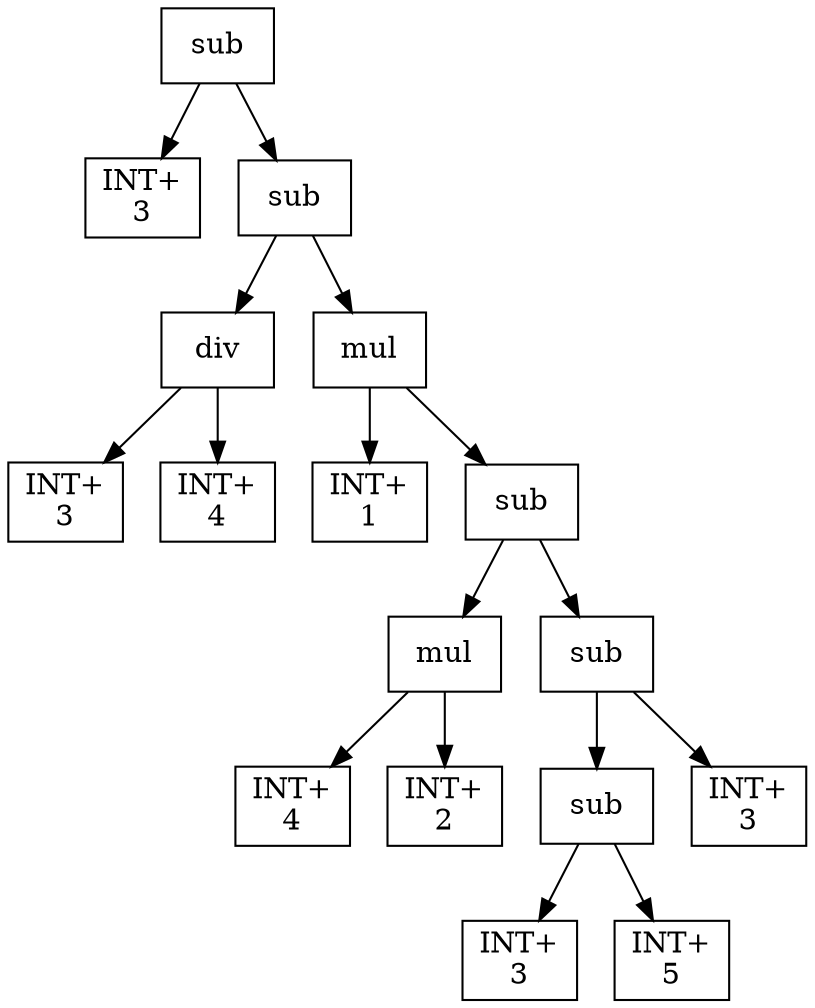 digraph expr {
  node [shape=box];
  n1 [label="sub"];
  n2 [label="INT+\n3"];
  n3 [label="sub"];
  n4 [label="div"];
  n5 [label="INT+\n3"];
  n6 [label="INT+\n4"];
  n4 -> n5;
  n4 -> n6;
  n7 [label="mul"];
  n8 [label="INT+\n1"];
  n9 [label="sub"];
  n10 [label="mul"];
  n11 [label="INT+\n4"];
  n12 [label="INT+\n2"];
  n10 -> n11;
  n10 -> n12;
  n13 [label="sub"];
  n14 [label="sub"];
  n15 [label="INT+\n3"];
  n16 [label="INT+\n5"];
  n14 -> n15;
  n14 -> n16;
  n17 [label="INT+\n3"];
  n13 -> n14;
  n13 -> n17;
  n9 -> n10;
  n9 -> n13;
  n7 -> n8;
  n7 -> n9;
  n3 -> n4;
  n3 -> n7;
  n1 -> n2;
  n1 -> n3;
}